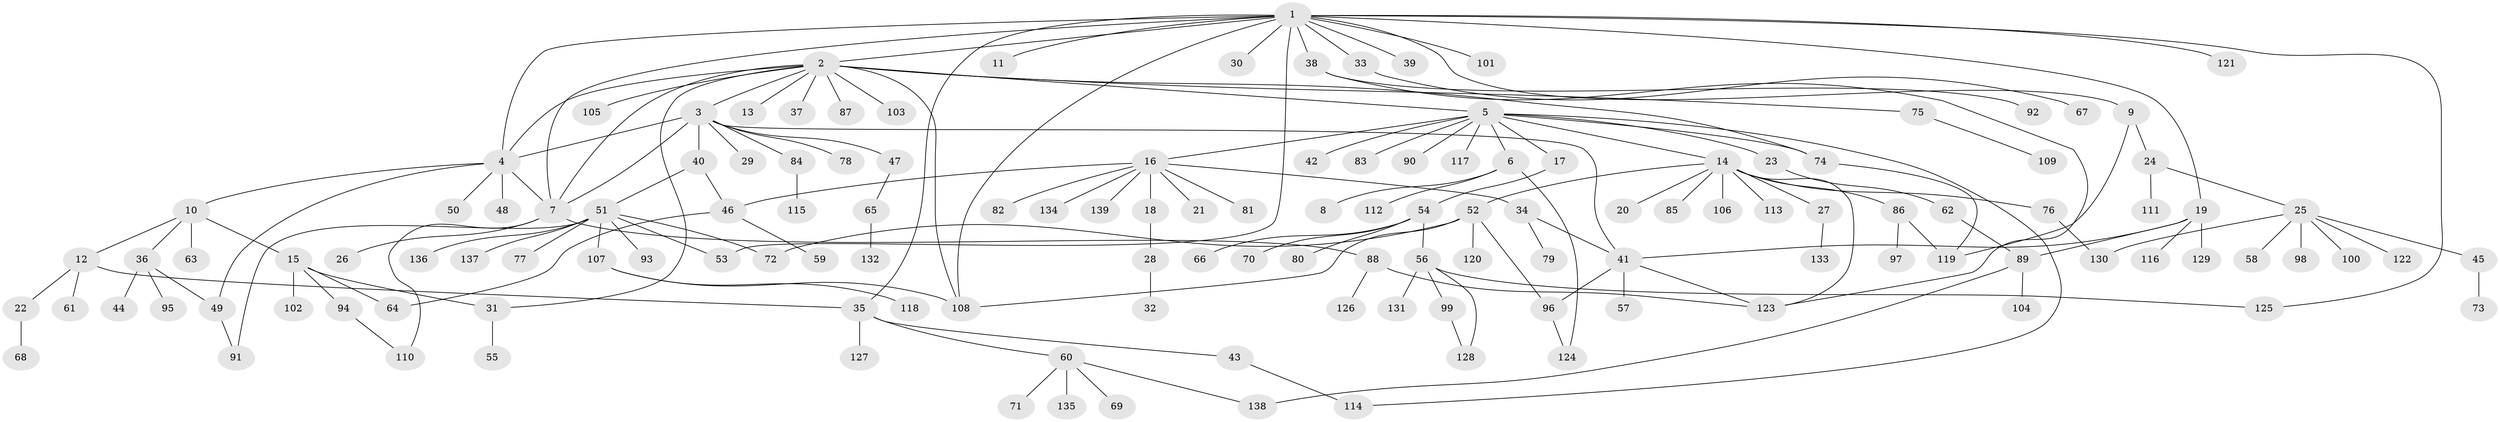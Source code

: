// coarse degree distribution, {15: 0.009615384615384616, 13: 0.019230769230769232, 11: 0.019230769230769232, 4: 0.07692307692307693, 6: 0.038461538461538464, 1: 0.5865384615384616, 3: 0.057692307692307696, 12: 0.009615384615384616, 5: 0.009615384615384616, 2: 0.15384615384615385, 9: 0.009615384615384616, 10: 0.009615384615384616}
// Generated by graph-tools (version 1.1) at 2025/51/02/27/25 19:51:55]
// undirected, 139 vertices, 171 edges
graph export_dot {
graph [start="1"]
  node [color=gray90,style=filled];
  1;
  2;
  3;
  4;
  5;
  6;
  7;
  8;
  9;
  10;
  11;
  12;
  13;
  14;
  15;
  16;
  17;
  18;
  19;
  20;
  21;
  22;
  23;
  24;
  25;
  26;
  27;
  28;
  29;
  30;
  31;
  32;
  33;
  34;
  35;
  36;
  37;
  38;
  39;
  40;
  41;
  42;
  43;
  44;
  45;
  46;
  47;
  48;
  49;
  50;
  51;
  52;
  53;
  54;
  55;
  56;
  57;
  58;
  59;
  60;
  61;
  62;
  63;
  64;
  65;
  66;
  67;
  68;
  69;
  70;
  71;
  72;
  73;
  74;
  75;
  76;
  77;
  78;
  79;
  80;
  81;
  82;
  83;
  84;
  85;
  86;
  87;
  88;
  89;
  90;
  91;
  92;
  93;
  94;
  95;
  96;
  97;
  98;
  99;
  100;
  101;
  102;
  103;
  104;
  105;
  106;
  107;
  108;
  109;
  110;
  111;
  112;
  113;
  114;
  115;
  116;
  117;
  118;
  119;
  120;
  121;
  122;
  123;
  124;
  125;
  126;
  127;
  128;
  129;
  130;
  131;
  132;
  133;
  134;
  135;
  136;
  137;
  138;
  139;
  1 -- 2;
  1 -- 4;
  1 -- 7;
  1 -- 9;
  1 -- 11;
  1 -- 19;
  1 -- 30;
  1 -- 33;
  1 -- 35;
  1 -- 38;
  1 -- 39;
  1 -- 53;
  1 -- 101;
  1 -- 108;
  1 -- 121;
  1 -- 125;
  2 -- 3;
  2 -- 4;
  2 -- 5;
  2 -- 7;
  2 -- 13;
  2 -- 31;
  2 -- 37;
  2 -- 74;
  2 -- 75;
  2 -- 87;
  2 -- 103;
  2 -- 105;
  2 -- 108;
  3 -- 4;
  3 -- 7;
  3 -- 29;
  3 -- 40;
  3 -- 41;
  3 -- 47;
  3 -- 78;
  3 -- 84;
  4 -- 7;
  4 -- 10;
  4 -- 48;
  4 -- 49;
  4 -- 50;
  5 -- 6;
  5 -- 14;
  5 -- 16;
  5 -- 17;
  5 -- 23;
  5 -- 42;
  5 -- 74;
  5 -- 83;
  5 -- 90;
  5 -- 114;
  5 -- 117;
  6 -- 8;
  6 -- 112;
  6 -- 124;
  7 -- 26;
  7 -- 88;
  7 -- 110;
  9 -- 24;
  9 -- 119;
  10 -- 12;
  10 -- 15;
  10 -- 36;
  10 -- 63;
  12 -- 22;
  12 -- 35;
  12 -- 61;
  14 -- 20;
  14 -- 27;
  14 -- 52;
  14 -- 76;
  14 -- 85;
  14 -- 86;
  14 -- 106;
  14 -- 113;
  14 -- 123;
  15 -- 31;
  15 -- 64;
  15 -- 94;
  15 -- 102;
  16 -- 18;
  16 -- 21;
  16 -- 34;
  16 -- 46;
  16 -- 81;
  16 -- 82;
  16 -- 134;
  16 -- 139;
  17 -- 54;
  18 -- 28;
  19 -- 41;
  19 -- 89;
  19 -- 116;
  19 -- 129;
  22 -- 68;
  23 -- 62;
  24 -- 25;
  24 -- 111;
  25 -- 45;
  25 -- 58;
  25 -- 98;
  25 -- 100;
  25 -- 122;
  25 -- 130;
  27 -- 133;
  28 -- 32;
  31 -- 55;
  33 -- 67;
  34 -- 41;
  34 -- 79;
  35 -- 43;
  35 -- 60;
  35 -- 127;
  36 -- 44;
  36 -- 49;
  36 -- 95;
  38 -- 92;
  38 -- 123;
  40 -- 46;
  40 -- 51;
  41 -- 57;
  41 -- 96;
  41 -- 123;
  43 -- 114;
  45 -- 73;
  46 -- 59;
  46 -- 64;
  47 -- 65;
  49 -- 91;
  51 -- 53;
  51 -- 72;
  51 -- 77;
  51 -- 91;
  51 -- 93;
  51 -- 107;
  51 -- 136;
  51 -- 137;
  52 -- 72;
  52 -- 96;
  52 -- 108;
  52 -- 120;
  54 -- 56;
  54 -- 66;
  54 -- 70;
  54 -- 80;
  56 -- 99;
  56 -- 125;
  56 -- 128;
  56 -- 131;
  60 -- 69;
  60 -- 71;
  60 -- 135;
  60 -- 138;
  62 -- 89;
  65 -- 132;
  74 -- 119;
  75 -- 109;
  76 -- 130;
  84 -- 115;
  86 -- 97;
  86 -- 119;
  88 -- 123;
  88 -- 126;
  89 -- 104;
  89 -- 138;
  94 -- 110;
  96 -- 124;
  99 -- 128;
  107 -- 108;
  107 -- 118;
}
